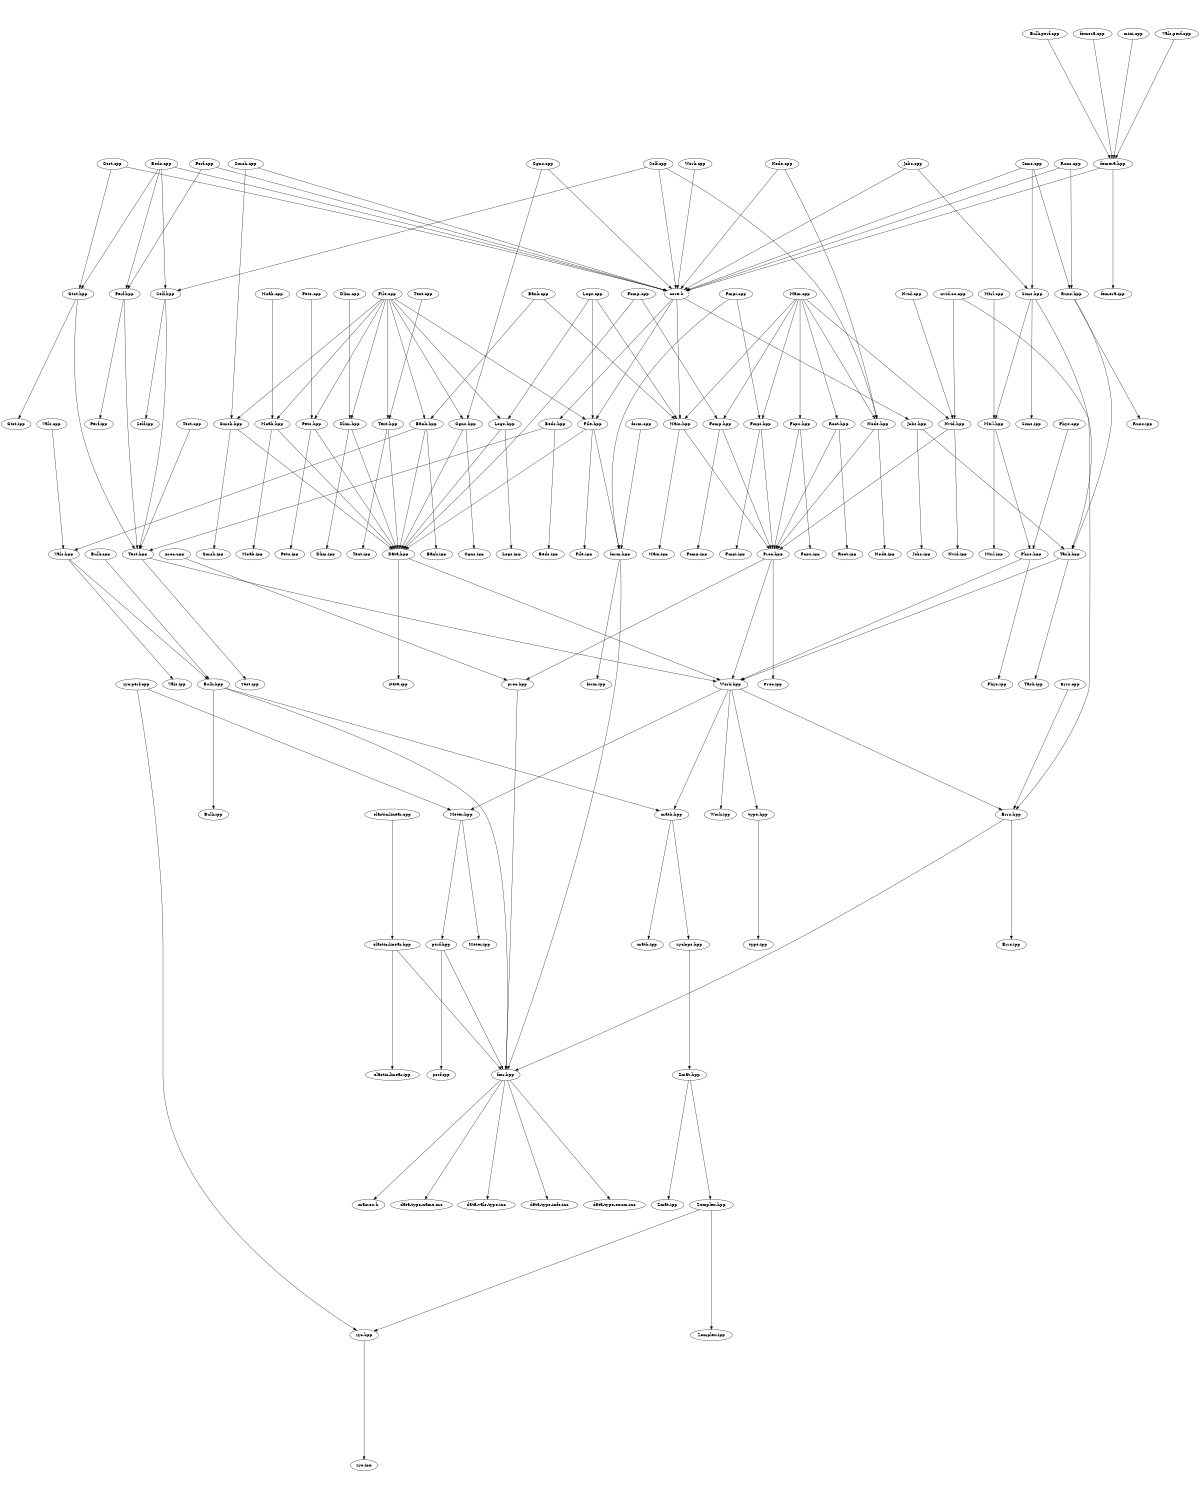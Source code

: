 digraph "source tree" {
    overlap=scale;
    size="8,10";
    ratio="fill";
    fontsize="16";
    fontname="Helvetica";
	clusterrank="local";
	"Beds.hpp" -> "Beds.ipp"
	"perf.hpp" -> "fmr.hpp"
	"Bank.cpp" -> "Bank.hpp"
	"Gtst.hpp" -> "Gtst.ipp"
	"Sims.cpp" -> "Sims.hpp"
	"Meter.hpp" -> "Meter.ipp"
	"Gtst.cpp" -> "core.h"
	"math.hpp" -> "math.ipp"
	"Vals.hpp" -> "Bulk.hpp"
	"Test.hpp" -> "Work.hpp"
	"Zomplex.hpp" -> "zyc.hpp"
	"core.h" -> "File.hpp"
	"Mtrl.hpp" -> "Mtrl.ipp"
	"nvid.cu.cpp" -> "Errs.hpp"
	"Mtrl.hpp" -> "Phys.hpp"
	"Self.cpp" -> "Self.hpp"
	"Main.cpp" -> "Fmpi.hpp"
	"Work.cpp" -> "core.h"
	"Zmat.hpp" -> "Zomplex.hpp"
	"Phys.cpp" -> "Phys.hpp"
	"Gmsh.hpp" -> "Data.hpp"
	"Fomp.cpp" -> "Data.hpp"
	"femera.hpp" -> "core.h"
	"form.cpp" -> "form.hpp"
	"Work.hpp" -> "Work.ipp"
	"Test.cpp" -> "Test.hpp"
	"Perf.cpp" -> "core.h"
	"core.h" -> "Jobs.hpp"
	"Moab.cpp" -> "Moab.hpp"
	"File.cpp" -> "Pets.hpp"
	"Sims.hpp" -> "Task.hpp"
	"Bank.hpp" -> "Data.hpp"
	"Bulk.perf.cpp" -> "femera.hpp"
	"Cgns.hpp" -> "Cgns.ipp"
	"Logs.cpp" -> "Logs.hpp"
	"File.cpp" -> "Gmsh.hpp"
	"Work.hpp" -> "math.hpp"
	"Vals.hpp" -> "Vals.ipp"
	"Self.hpp" -> "Test.hpp"
	"Node.cpp" -> "core.h"
	"Fcpu.hpp" -> "Fcpu.ipp"
	"Main.cpp" -> "Main.hpp"
	"Gtst.hpp" -> "Test.hpp"
	"Sims.cpp" -> "Runs.hpp"
	"Pets.hpp" -> "Data.hpp"
	"Dlim.hpp" -> "Dlim.ipp"
	"femera.cpp" -> "femera.hpp"
	"Mtrl.cpp" -> "Mtrl.hpp"
	"Perf.hpp" -> "Perf.ipp"
	"Self.cpp" -> "core.h"
	"Beds.cpp" -> "Gtst.hpp"
	"Fmpi.hpp" -> "Fmpi.ipp"
	"Logs.cpp" -> "File.hpp"
	"Task.hpp" -> "Task.ipp"
	"Logs.cpp" -> "Main.hpp"
	"Main.cpp" -> "Fcpu.hpp"
	"Bank.hpp" -> "Vals.hpp"
	"Work.hpp" -> "Errs.hpp"
	"fmr.hpp" -> "data-type-info.inc"
	"Self.hpp" -> "Self.ipp"
	"zyc.perf.cpp" -> "zyc.hpp"
	"Beds.cpp" -> "core.h"
	"Beds.cpp" -> "Self.hpp"
	"Sims.cpp" -> "core.h"
	"Perf.cpp" -> "Perf.hpp"
	"File.hpp" -> "Data.hpp"
	"Fomp.cpp" -> "Fomp.hpp"
	"Main.cpp" -> "Root.hpp"
	"Beds.cpp" -> "Perf.hpp"
	"Text.hpp" -> "Text.ipp"
	"Node.cpp" -> "Node.hpp"
	"fmr.hpp" -> "data-type-enum.inc"
	"Test.hpp" -> "Test.ipp"
	"zyc.hpp" -> "zyc.ipp"
	"Main.hpp" -> "Proc.hpp"
	"Self.cpp" -> "Node.hpp"
	"Runs.hpp" -> "Task.hpp"
	"Fmpi.cpp" -> "form.hpp"
	"Gmsh.hpp" -> "Gmsh.ipp"
	"Bank.cpp" -> "Main.hpp"
	"Phys.hpp" -> "Phys.ipp"
	"Errs.cpp" -> "Errs.hpp"
	"Errs.hpp" -> "Errs.ipp"
	"Zomplex.hpp" -> "Zomplex.ipp"
	"type.hpp" -> "type.ipp"
	"form.hpp" -> "form.ipp"
	"mini.cpp" -> "femera.hpp"
	"Proc.hpp" -> "Work.hpp"
	"zyclops.hpp" -> "Zmat.hpp"
	"Nvid.hpp" -> "Proc.hpp"
	"fmr.hpp" -> "macros.h"
	"Proc.hpp" -> "Proc.ipp"
	"Dlim.cpp" -> "Dlim.hpp"
	"File.cpp" -> "Cgns.hpp"
	"Pets.hpp" -> "Pets.ipp"
	"Errs.hpp" -> "fmr.hpp"
	"femera.hpp" -> "femera.ipp"
	"Proc.hpp" -> "proc.hpp"
	"Cgns.cpp" -> "core.h"
	"core.h" -> "Beds.hpp"
	"Task.hpp" -> "Work.hpp"
	"elastic-linear.hpp" -> "elastic-linear.ipp"
	"Pets.cpp" -> "Pets.hpp"
	"core.h" -> "Main.hpp"
	"Runs.cpp" -> "core.h"
	"math.hpp" -> "zyclops.hpp"
	"Work.hpp" -> "type.hpp"
	"Runs.cpp" -> "Runs.hpp"
	"Dlim.hpp" -> "Data.hpp"
	"File.hpp" -> "form.hpp"
	"Root.hpp" -> "Root.ipp"
	"elastic-linear.cpp" -> "elastic-linear.hpp"
	"form.hpp" -> "fmr.hpp"
	"proc.hpp" -> "fmr.hpp"
	"fmr.hpp" -> "data-type-name.inc"
	"Fomp.hpp" -> "Fomp.ipp"
	"Main.hpp" -> "Main.ipp"
	"Data.hpp" -> "Work.hpp"
	"Bulk.cpp" -> "Bulk.hpp"
	"Jobs.hpp" -> "Jobs.ipp"
	"Fcpu.hpp" -> "Proc.hpp"
	"Jobs.hpp" -> "Task.hpp"
	"Bulk.hpp" -> "Bulk.ipp"
	"Node.hpp" -> "Proc.hpp"
	"Fmpi.hpp" -> "Proc.hpp"
	"nvid.cu.cpp" -> "Nvid.hpp"
	"Nvid.hpp" -> "Nvid.ipp"
	"File.cpp" -> "Text.hpp"
	"File.hpp" -> "File.ipp"
	"Main.cpp" -> "Node.hpp"
	"Cgns.hpp" -> "Data.hpp"
	"Main.cpp" -> "Nvid.hpp"
	"Moab.hpp" -> "Data.hpp"
	"File.cpp" -> "Dlim.hpp"
	"elastic-linear.hpp" -> "fmr.hpp"
	"Phys.hpp" -> "Work.hpp"
	"Node.hpp" -> "Node.ipp"
	"Bank.hpp" -> "Bank.ipp"
	"Cgns.cpp" -> "Cgns.hpp"
	"Gmsh.cpp" -> "Gmsh.hpp"
	"proc.cpp" -> "proc.hpp"
	"Bulk.hpp" -> "fmr.hpp"
	"Meter.hpp" -> "perf.hpp"
	"File.cpp" -> "File.hpp"
	"Runs.hpp" -> "Runs.ipp"
	"File.cpp" -> "Bank.hpp"
	"Logs.hpp" -> "Logs.ipp"
	"fmr.hpp" -> "data-vals-type.inc"
	"zyc.perf.cpp" -> "Meter.hpp"
	"Work.hpp" -> "Meter.hpp"
	"Vals.perf.cpp" -> "femera.hpp"
	"Fomp.hpp" -> "Proc.hpp"
	"Nvid.cpp" -> "Nvid.hpp"
	"Logs.hpp" -> "Data.hpp"
	"Main.cpp" -> "Fomp.hpp"
	"Perf.hpp" -> "Test.hpp"
	"File.cpp" -> "Logs.hpp"
	"Data.hpp" -> "Data.ipp"
	"Beds.hpp" -> "Test.hpp"
	"Zmat.hpp" -> "Zmat.ipp"
	"File.cpp" -> "Moab.hpp"
	"perf.hpp" -> "perf.ipp"
	"Moab.hpp" -> "Moab.ipp"
	"Jobs.cpp" -> "Sims.hpp"
	"Fmpi.cpp" -> "Fmpi.hpp"
	"Text.hpp" -> "Data.hpp"
	"Sims.hpp" -> "Mtrl.hpp"
	"Jobs.cpp" -> "core.h"
	"Bulk.hpp" -> "math.hpp"
	"Sims.hpp" -> "Sims.ipp"
	"Text.cpp" -> "Text.hpp"
	"Gtst.cpp" -> "Gtst.hpp"
	"Root.hpp" -> "Proc.hpp"
	"Gmsh.cpp" -> "core.h"
	"Vals.cpp" -> "Vals.hpp"
}

